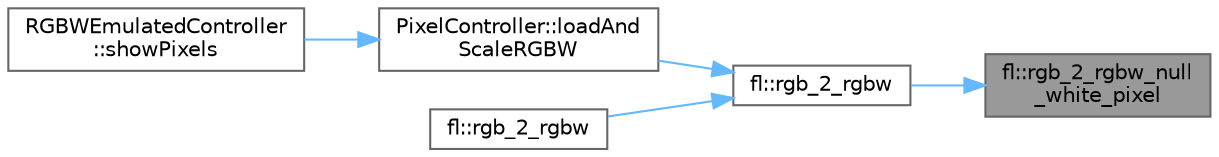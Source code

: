 digraph "fl::rgb_2_rgbw_null_white_pixel"
{
 // INTERACTIVE_SVG=YES
 // LATEX_PDF_SIZE
  bgcolor="transparent";
  edge [fontname=Helvetica,fontsize=10,labelfontname=Helvetica,labelfontsize=10];
  node [fontname=Helvetica,fontsize=10,shape=box,height=0.2,width=0.4];
  rankdir="RL";
  Node1 [id="Node000001",label="fl::rgb_2_rgbw_null\l_white_pixel",height=0.2,width=0.4,color="gray40", fillcolor="grey60", style="filled", fontcolor="black",tooltip="Converts RGB to RGBW with the W channel set to black, always."];
  Node1 -> Node2 [id="edge1_Node000001_Node000002",dir="back",color="steelblue1",style="solid",tooltip=" "];
  Node2 [id="Node000002",label="fl::rgb_2_rgbw",height=0.2,width=0.4,color="grey40", fillcolor="white", style="filled",URL="$d4/d36/namespacefl_a2d47aae01409bfa0cab642e6d0a3f126.html#a2d47aae01409bfa0cab642e6d0a3f126",tooltip="Converts RGB to RGBW using one of the functions."];
  Node2 -> Node3 [id="edge2_Node000002_Node000003",dir="back",color="steelblue1",style="solid",tooltip=" "];
  Node3 [id="Node000003",label="PixelController::loadAnd\lScaleRGBW",height=0.2,width=0.4,color="grey40", fillcolor="white", style="filled",URL="$d0/dee/struct_pixel_controller_aa75c347910343e54b608faf4f4a002bd.html#aa75c347910343e54b608faf4f4a002bd",tooltip=" "];
  Node3 -> Node4 [id="edge3_Node000003_Node000004",dir="back",color="steelblue1",style="solid",tooltip=" "];
  Node4 [id="Node000004",label="RGBWEmulatedController\l::showPixels",height=0.2,width=0.4,color="grey40", fillcolor="white", style="filled",URL="$d5/d83/class_r_g_b_w_emulated_controller_aba9a2f023f2950dbcdf3c2482f765350.html#aba9a2f023f2950dbcdf3c2482f765350",tooltip="Send the LED data to the strip."];
  Node2 -> Node5 [id="edge4_Node000002_Node000005",dir="back",color="steelblue1",style="solid",tooltip=" "];
  Node5 [id="Node000005",label="fl::rgb_2_rgbw",height=0.2,width=0.4,color="grey40", fillcolor="white", style="filled",URL="$d4/d36/namespacefl_af1506f367a7e9c2e80eeeac7cefa420c.html#af1506f367a7e9c2e80eeeac7cefa420c",tooltip=" "];
}

